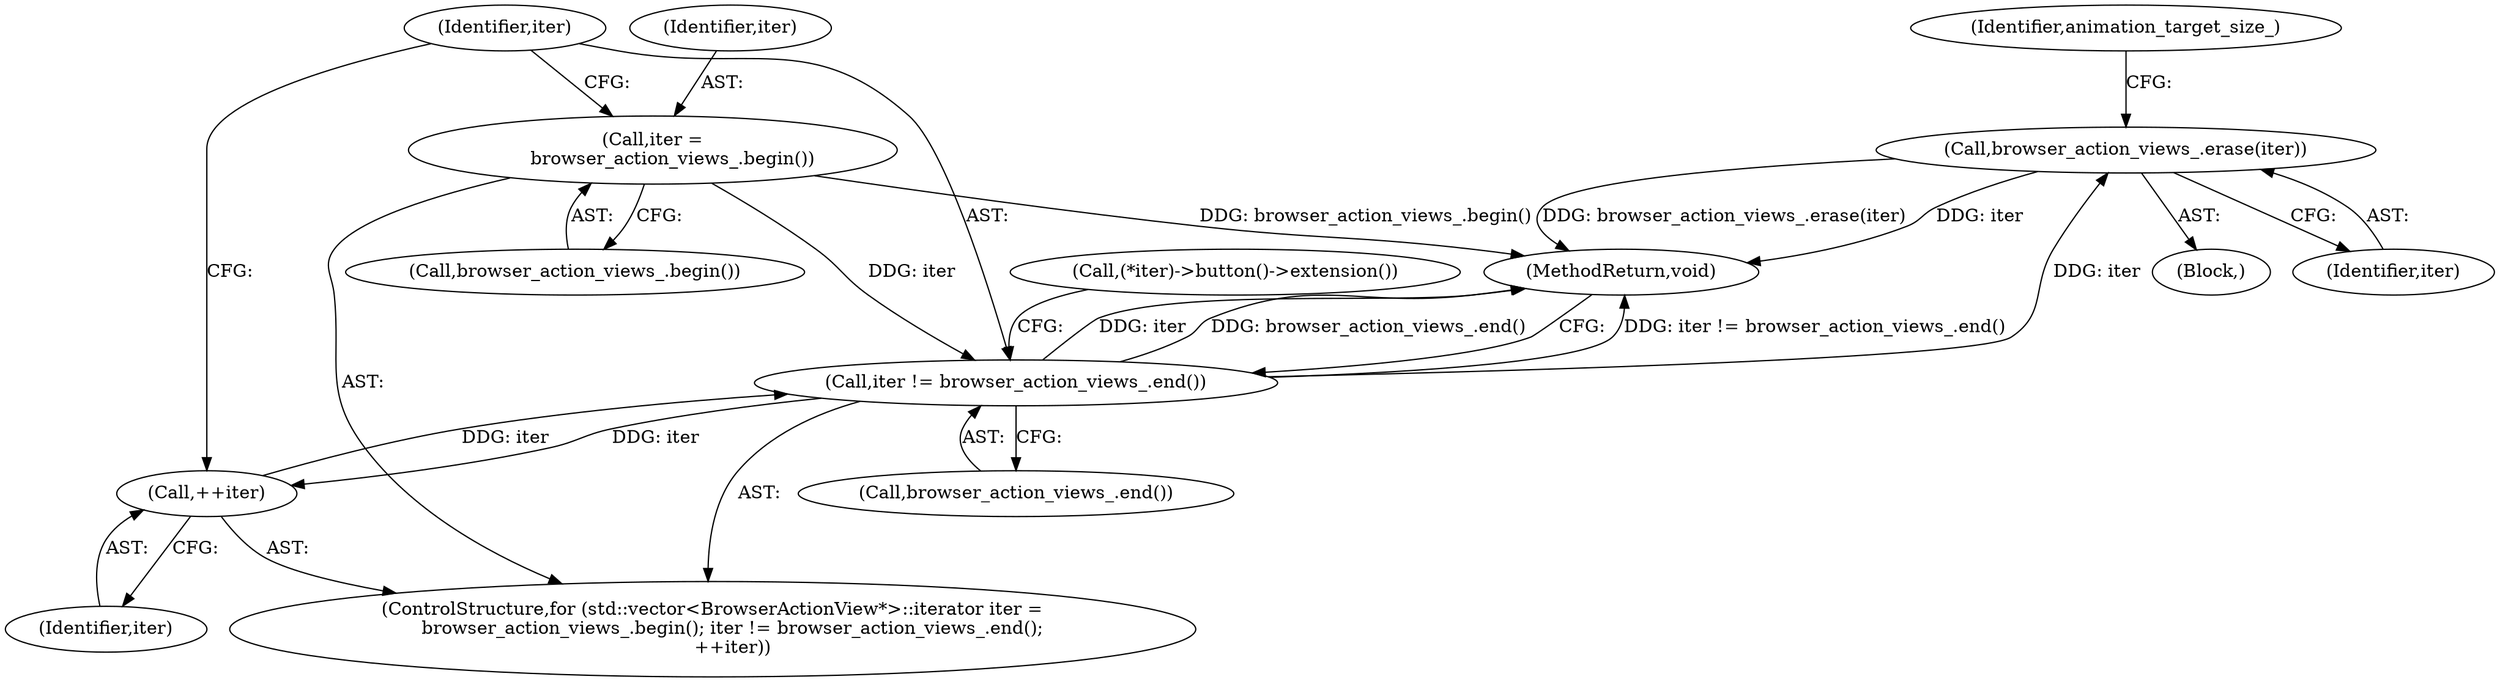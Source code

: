 digraph "1_Chrome_4afa45dfbf11e9334e63aef002cd854ec86f6d44_0@pointer" {
"1000150" [label="(Call,browser_action_views_.erase(iter))"];
"1000134" [label="(Call,iter != browser_action_views_.end())"];
"1000131" [label="(Call,iter =\n       browser_action_views_.begin())"];
"1000137" [label="(Call,++iter)"];
"1000144" [label="(Block,)"];
"1000133" [label="(Call,browser_action_views_.begin())"];
"1000150" [label="(Call,browser_action_views_.erase(iter))"];
"1000136" [label="(Call,browser_action_views_.end())"];
"1000135" [label="(Identifier,iter)"];
"1000134" [label="(Call,iter != browser_action_views_.end())"];
"1000131" [label="(Call,iter =\n       browser_action_views_.begin())"];
"1000132" [label="(Identifier,iter)"];
"1000138" [label="(Identifier,iter)"];
"1000142" [label="(Call,(*iter)->button()->extension())"];
"1000129" [label="(ControlStructure,for (std::vector<BrowserActionView*>::iterator iter =\n       browser_action_views_.begin(); iter != browser_action_views_.end();\n       ++iter))"];
"1000137" [label="(Call,++iter)"];
"1000162" [label="(MethodReturn,void)"];
"1000153" [label="(Identifier,animation_target_size_)"];
"1000151" [label="(Identifier,iter)"];
"1000150" -> "1000144"  [label="AST: "];
"1000150" -> "1000151"  [label="CFG: "];
"1000151" -> "1000150"  [label="AST: "];
"1000153" -> "1000150"  [label="CFG: "];
"1000150" -> "1000162"  [label="DDG: browser_action_views_.erase(iter)"];
"1000150" -> "1000162"  [label="DDG: iter"];
"1000134" -> "1000150"  [label="DDG: iter"];
"1000134" -> "1000129"  [label="AST: "];
"1000134" -> "1000136"  [label="CFG: "];
"1000135" -> "1000134"  [label="AST: "];
"1000136" -> "1000134"  [label="AST: "];
"1000142" -> "1000134"  [label="CFG: "];
"1000162" -> "1000134"  [label="CFG: "];
"1000134" -> "1000162"  [label="DDG: iter != browser_action_views_.end()"];
"1000134" -> "1000162"  [label="DDG: iter"];
"1000134" -> "1000162"  [label="DDG: browser_action_views_.end()"];
"1000131" -> "1000134"  [label="DDG: iter"];
"1000137" -> "1000134"  [label="DDG: iter"];
"1000134" -> "1000137"  [label="DDG: iter"];
"1000131" -> "1000129"  [label="AST: "];
"1000131" -> "1000133"  [label="CFG: "];
"1000132" -> "1000131"  [label="AST: "];
"1000133" -> "1000131"  [label="AST: "];
"1000135" -> "1000131"  [label="CFG: "];
"1000131" -> "1000162"  [label="DDG: browser_action_views_.begin()"];
"1000137" -> "1000129"  [label="AST: "];
"1000137" -> "1000138"  [label="CFG: "];
"1000138" -> "1000137"  [label="AST: "];
"1000135" -> "1000137"  [label="CFG: "];
}
